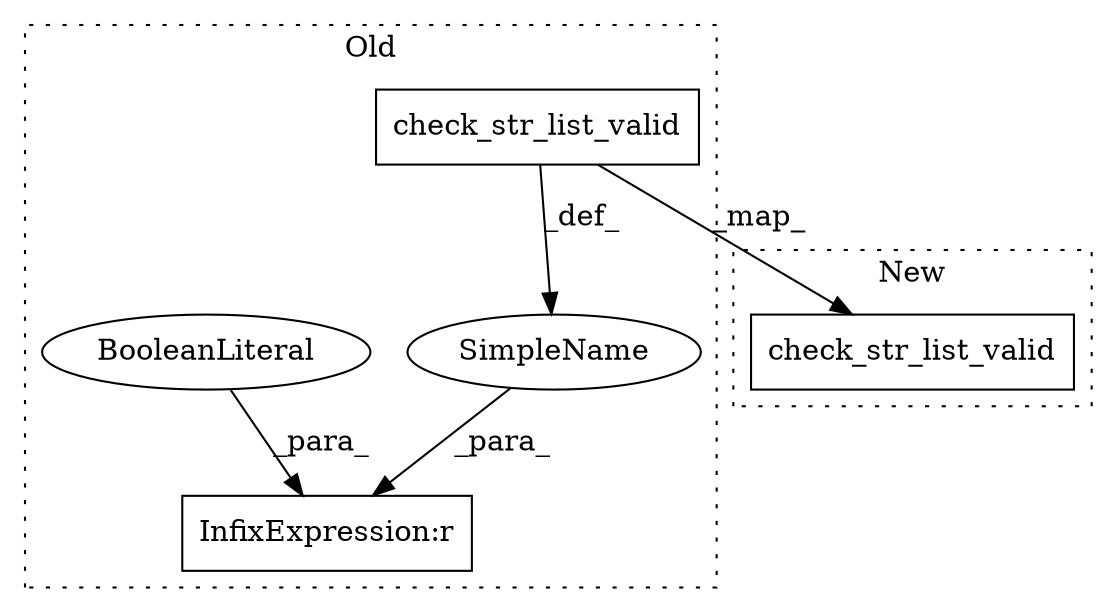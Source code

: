 digraph G {
subgraph cluster0 {
1 [label="check_str_list_valid" a="32" s="8424,8455" l="21,1" shape="box"];
3 [label="SimpleName" a="42" s="" l="" shape="ellipse"];
4 [label="InfixExpression:r" a="27" s="8456" l="4" shape="box"];
5 [label="BooleanLiteral" a="9" s="8460" l="4" shape="ellipse"];
label = "Old";
style="dotted";
}
subgraph cluster1 {
2 [label="check_str_list_valid" a="32" s="8390,8421" l="21,1" shape="box"];
label = "New";
style="dotted";
}
1 -> 3 [label="_def_"];
1 -> 2 [label="_map_"];
3 -> 4 [label="_para_"];
5 -> 4 [label="_para_"];
}